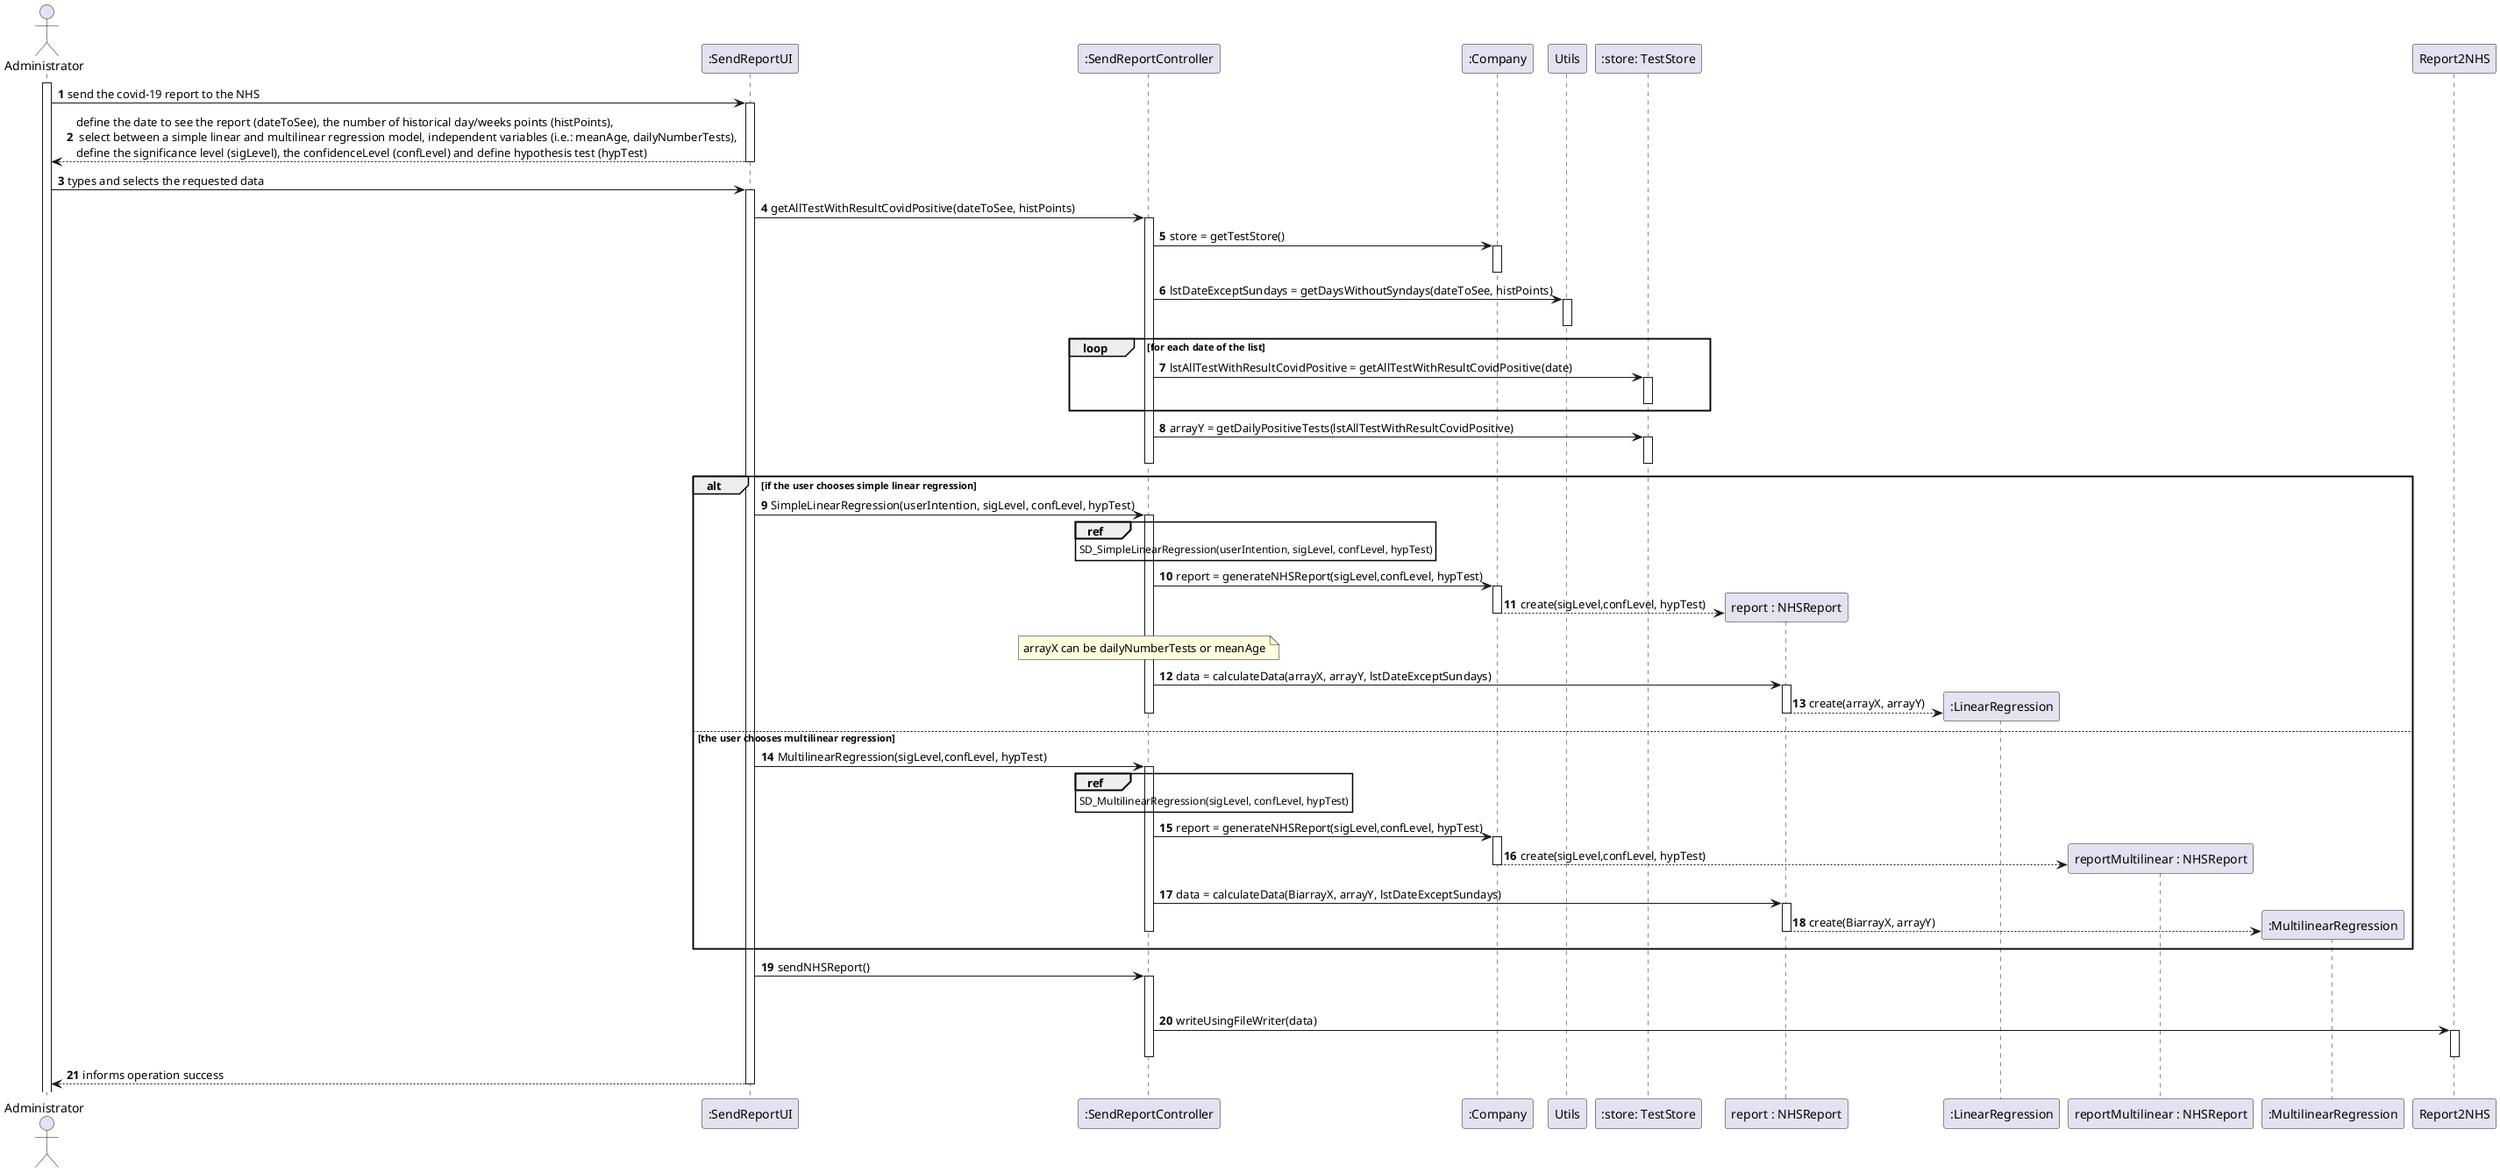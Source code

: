 @startuml
'https://plantuml.com/sequence-diagram

autonumber

actor "Administrator" as A
activate A


A -> ":SendReportUI" : send the covid-19 report to the NHS
activate ":SendReportUI"
":SendReportUI" --> A: define the date to see the report (dateToSee), the number of historical day/weeks points (histPoints),\n select between a simple linear and multilinear regression model, independent variables (i.e.: meanAge, dailyNumberTests), \ndefine the significance level (sigLevel), the confidenceLevel (confLevel) and define hypothesis test (hypTest)
deactivate ":SendReportUI"

A -> ":SendReportUI" : types and selects the requested data
activate ":SendReportUI"
":SendReportUI" -> ":SendReportController": getAllTestWithResultCovidPositive(dateToSee, histPoints)

activate ":SendReportController"
":SendReportController" -> ":Company" : store = getTestStore()
activate ":Company"
deactivate ":Company"

":SendReportController" -> "Utils" : lstDateExceptSundays = getDaysWithoutSyndays(dateToSee, histPoints)
activate "Utils"
deactivate "Utils"



loop for each date of the list
":SendReportController" -> ":store: TestStore" : lstAllTestWithResultCovidPositive = getAllTestWithResultCovidPositive(date)
activate ":store: TestStore"
deactivate ":store: TestStore"
end

":SendReportController" -> ":store: TestStore" : arrayY = getDailyPositiveTests(lstAllTestWithResultCovidPositive)
activate ":store: TestStore"
deactivate ":store: TestStore"

deactivate ":SendReportController"


alt if the user chooses simple linear regression
":SendReportUI" -> ":SendReportController" : SimpleLinearRegression(userIntention, sigLevel, confLevel, hypTest)
activate ":SendReportController"

ref over ":SendReportController" : SD_SimpleLinearRegression(userIntention, sigLevel, confLevel, hypTest)

":SendReportController" -> ":Company" : report = generateNHSReport(sigLevel,confLevel, hypTest)
activate ":Company"
create "report : NHSReport"
":Company" --> "report : NHSReport" : create(sigLevel,confLevel, hypTest)
deactivate ":Company"

note over ":SendReportController" : arrayX can be dailyNumberTests or meanAge

":SendReportController" -> "report : NHSReport": data = calculateData(arrayX, arrayY, lstDateExceptSundays)
activate "report : NHSReport"



create ":LinearRegression"

"report : NHSReport" --> ":LinearRegression" : create(arrayX, arrayY)
deactivate "report : NHSReport"
deactivate ":SendReportController"



else the user chooses multilinear regression
":SendReportUI" -> ":SendReportController" : MultilinearRegression(sigLevel,confLevel, hypTest)
activate ":SendReportController"


ref over ":SendReportController" : SD_MultilinearRegression(sigLevel, confLevel, hypTest)

":SendReportController" -> ":Company" : report = generateNHSReport(sigLevel,confLevel, hypTest)
activate ":Company"
create "reportMultilinear : NHSReport"
":Company" --> "reportMultilinear : NHSReport" : create(sigLevel,confLevel, hypTest)
deactivate ":Company"


":SendReportController" -> "report : NHSReport": data = calculateData(BiarrayX, arrayY, lstDateExceptSundays)
activate "report : NHSReport"



create ":MultilinearRegression"

"report : NHSReport" --> ":MultilinearRegression" : create(BiarrayX, arrayY)
deactivate "report : NHSReport"






deactivate ":SendReportController"
end



":SendReportUI" -> ":SendReportController" : sendNHSReport()
activate ":SendReportController"


deactivate ":Company"



":SendReportController" -> "Report2NHS": writeUsingFileWriter(data)

activate "Report2NHS"

deactivate "Report2NHS"

deactivate ":SendReportController"

":SendReportUI" --> A: informs operation success
deactivate ":SendReportUI"



@enduml